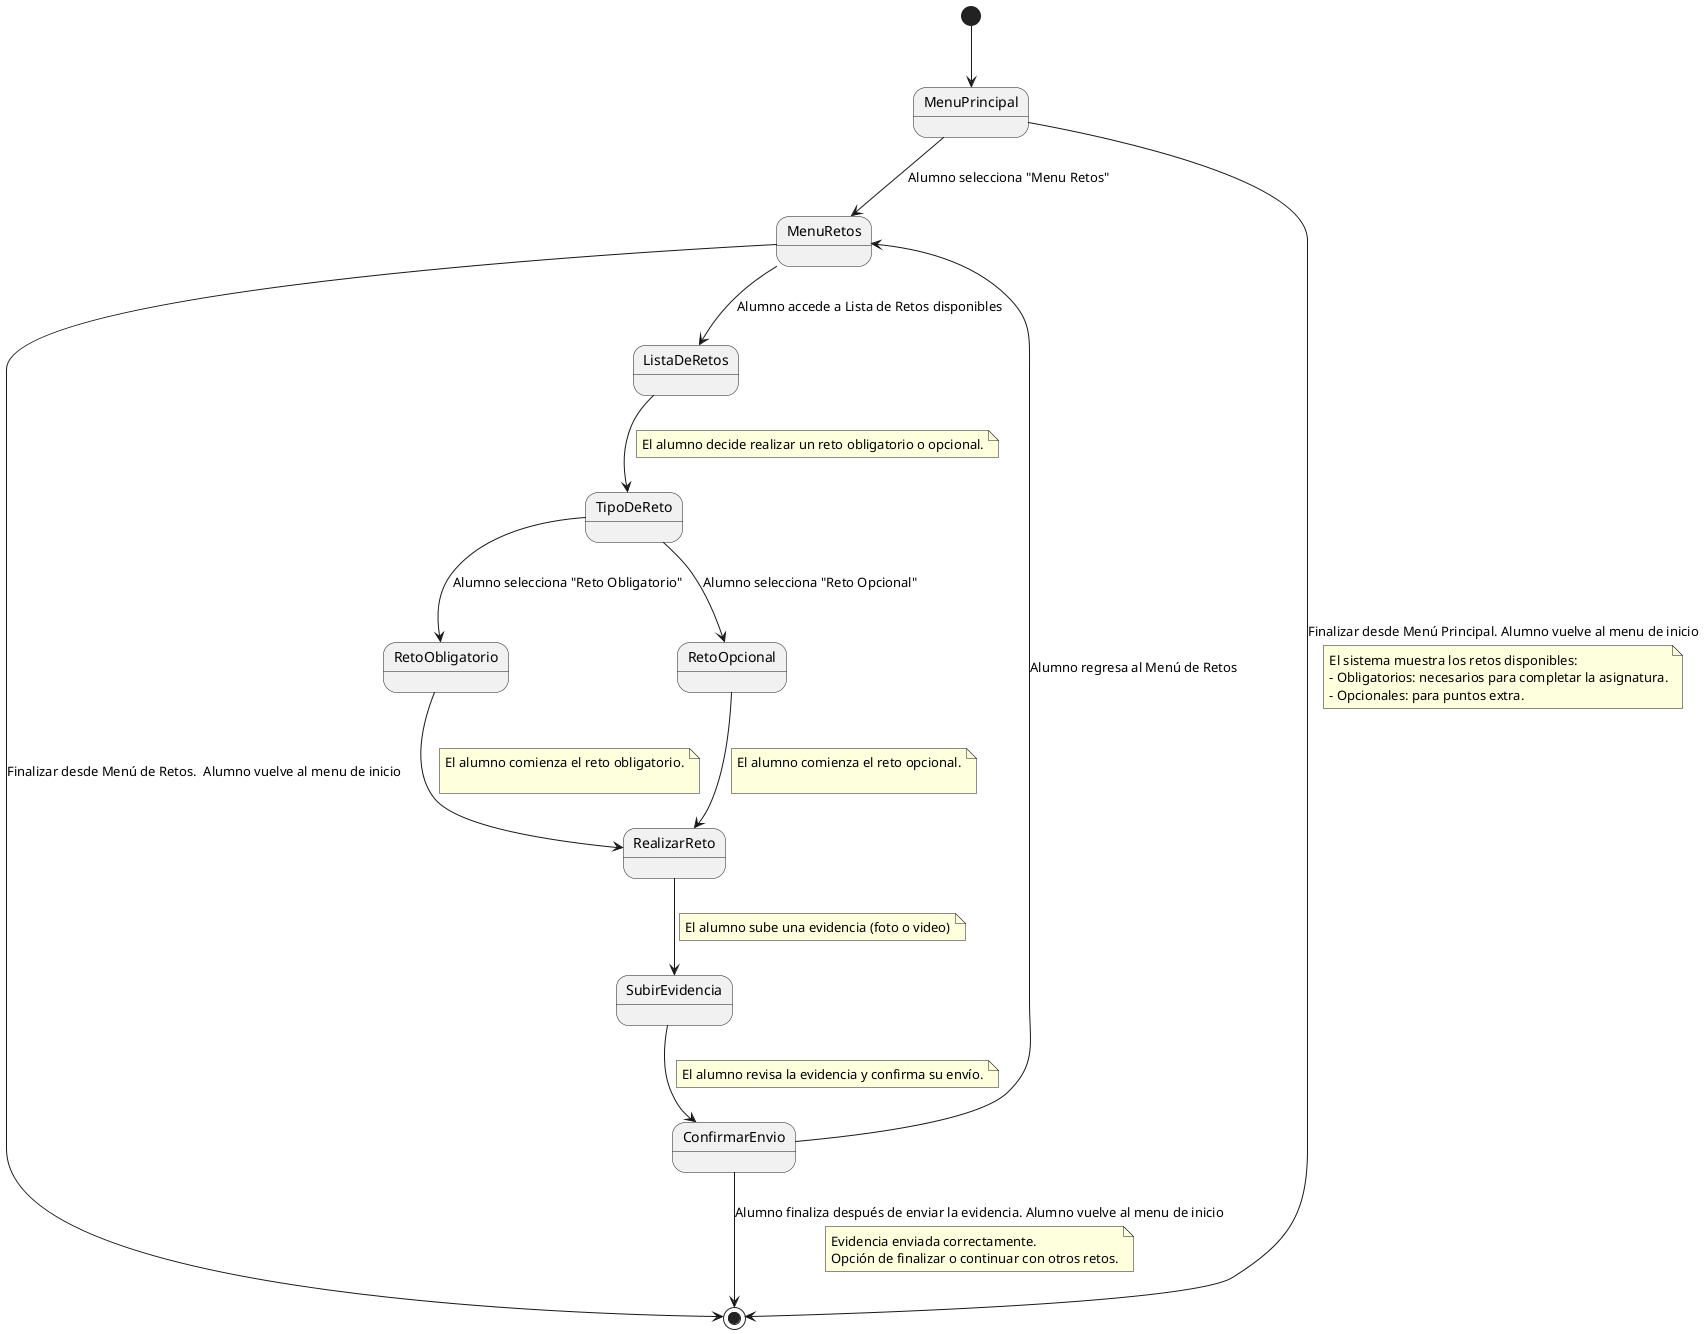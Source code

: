 @startuml

[*] --> MenuPrincipal 

MenuPrincipal --> MenuRetos : Alumno selecciona "Menu Retos"
MenuPrincipal --> [*] : Finalizar desde Menú Principal. Alumno vuelve al menu de inicio
note on link
    El sistema muestra los retos disponibles:
    - Obligatorios: necesarios para completar la asignatura.
    - Opcionales: para puntos extra.
end note
MenuRetos --> ListaDeRetos : Alumno accede a Lista de Retos disponibles
MenuRetos --> [*] : Finalizar desde Menú de Retos.  Alumno vuelve al menu de inicio


ListaDeRetos --> TipoDeReto
note on link
    El alumno decide realizar un reto obligatorio o opcional.
end note

state TipoDeReto <<choice>>
TipoDeReto --> RetoObligatorio : Alumno selecciona "Reto Obligatorio"
TipoDeReto --> RetoOpcional : Alumno selecciona "Reto Opcional"

RetoObligatorio --> RealizarReto
note on link
    El alumno comienza el reto obligatorio.
    
end note

RetoOpcional --> RealizarReto
note on link
    El alumno comienza el reto opcional.
    
end note

RealizarReto --> SubirEvidencia
note on link
    El alumno sube una evidencia (foto o video)
end note

SubirEvidencia --> ConfirmarEnvio
note on link
    El alumno revisa la evidencia y confirma su envío.
end note

ConfirmarEnvio --> MenuRetos : Alumno regresa al Menú de Retos
ConfirmarEnvio --> [*] : Alumno finaliza después de enviar la evidencia. Alumno vuelve al menu de inicio
note on link
    Evidencia enviada correctamente. 
    Opción de finalizar o continuar con otros retos.
end note
@enduml